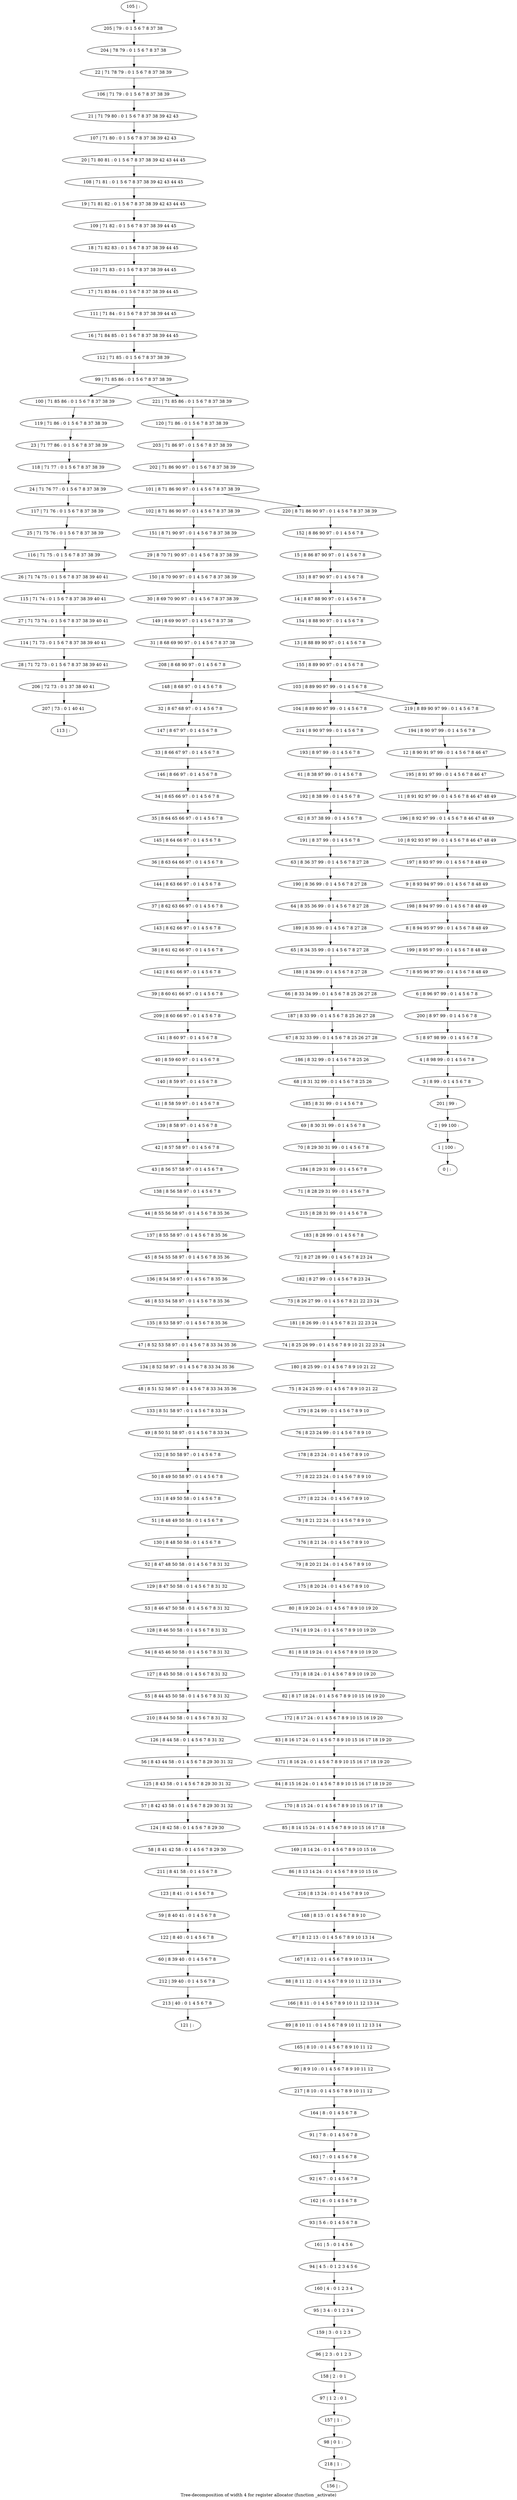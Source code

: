 digraph G {
graph [label="Tree-decomposition of width 4 for register allocator (function _activate)"]
0[label="0 | : "];
1[label="1 | 100 : "];
2[label="2 | 99 100 : "];
3[label="3 | 8 99 : 0 1 4 5 6 7 8 "];
4[label="4 | 8 98 99 : 0 1 4 5 6 7 8 "];
5[label="5 | 8 97 98 99 : 0 1 4 5 6 7 8 "];
6[label="6 | 8 96 97 99 : 0 1 4 5 6 7 8 "];
7[label="7 | 8 95 96 97 99 : 0 1 4 5 6 7 8 48 49 "];
8[label="8 | 8 94 95 97 99 : 0 1 4 5 6 7 8 48 49 "];
9[label="9 | 8 93 94 97 99 : 0 1 4 5 6 7 8 48 49 "];
10[label="10 | 8 92 93 97 99 : 0 1 4 5 6 7 8 46 47 48 49 "];
11[label="11 | 8 91 92 97 99 : 0 1 4 5 6 7 8 46 47 48 49 "];
12[label="12 | 8 90 91 97 99 : 0 1 4 5 6 7 8 46 47 "];
13[label="13 | 8 88 89 90 97 : 0 1 4 5 6 7 8 "];
14[label="14 | 8 87 88 90 97 : 0 1 4 5 6 7 8 "];
15[label="15 | 8 86 87 90 97 : 0 1 4 5 6 7 8 "];
16[label="16 | 71 84 85 : 0 1 5 6 7 8 37 38 39 44 45 "];
17[label="17 | 71 83 84 : 0 1 5 6 7 8 37 38 39 44 45 "];
18[label="18 | 71 82 83 : 0 1 5 6 7 8 37 38 39 44 45 "];
19[label="19 | 71 81 82 : 0 1 5 6 7 8 37 38 39 42 43 44 45 "];
20[label="20 | 71 80 81 : 0 1 5 6 7 8 37 38 39 42 43 44 45 "];
21[label="21 | 71 79 80 : 0 1 5 6 7 8 37 38 39 42 43 "];
22[label="22 | 71 78 79 : 0 1 5 6 7 8 37 38 39 "];
23[label="23 | 71 77 86 : 0 1 5 6 7 8 37 38 39 "];
24[label="24 | 71 76 77 : 0 1 5 6 7 8 37 38 39 "];
25[label="25 | 71 75 76 : 0 1 5 6 7 8 37 38 39 "];
26[label="26 | 71 74 75 : 0 1 5 6 7 8 37 38 39 40 41 "];
27[label="27 | 71 73 74 : 0 1 5 6 7 8 37 38 39 40 41 "];
28[label="28 | 71 72 73 : 0 1 5 6 7 8 37 38 39 40 41 "];
29[label="29 | 8 70 71 90 97 : 0 1 4 5 6 7 8 37 38 39 "];
30[label="30 | 8 69 70 90 97 : 0 1 4 5 6 7 8 37 38 39 "];
31[label="31 | 8 68 69 90 97 : 0 1 4 5 6 7 8 37 38 "];
32[label="32 | 8 67 68 97 : 0 1 4 5 6 7 8 "];
33[label="33 | 8 66 67 97 : 0 1 4 5 6 7 8 "];
34[label="34 | 8 65 66 97 : 0 1 4 5 6 7 8 "];
35[label="35 | 8 64 65 66 97 : 0 1 4 5 6 7 8 "];
36[label="36 | 8 63 64 66 97 : 0 1 4 5 6 7 8 "];
37[label="37 | 8 62 63 66 97 : 0 1 4 5 6 7 8 "];
38[label="38 | 8 61 62 66 97 : 0 1 4 5 6 7 8 "];
39[label="39 | 8 60 61 66 97 : 0 1 4 5 6 7 8 "];
40[label="40 | 8 59 60 97 : 0 1 4 5 6 7 8 "];
41[label="41 | 8 58 59 97 : 0 1 4 5 6 7 8 "];
42[label="42 | 8 57 58 97 : 0 1 4 5 6 7 8 "];
43[label="43 | 8 56 57 58 97 : 0 1 4 5 6 7 8 "];
44[label="44 | 8 55 56 58 97 : 0 1 4 5 6 7 8 35 36 "];
45[label="45 | 8 54 55 58 97 : 0 1 4 5 6 7 8 35 36 "];
46[label="46 | 8 53 54 58 97 : 0 1 4 5 6 7 8 35 36 "];
47[label="47 | 8 52 53 58 97 : 0 1 4 5 6 7 8 33 34 35 36 "];
48[label="48 | 8 51 52 58 97 : 0 1 4 5 6 7 8 33 34 35 36 "];
49[label="49 | 8 50 51 58 97 : 0 1 4 5 6 7 8 33 34 "];
50[label="50 | 8 49 50 58 97 : 0 1 4 5 6 7 8 "];
51[label="51 | 8 48 49 50 58 : 0 1 4 5 6 7 8 "];
52[label="52 | 8 47 48 50 58 : 0 1 4 5 6 7 8 31 32 "];
53[label="53 | 8 46 47 50 58 : 0 1 4 5 6 7 8 31 32 "];
54[label="54 | 8 45 46 50 58 : 0 1 4 5 6 7 8 31 32 "];
55[label="55 | 8 44 45 50 58 : 0 1 4 5 6 7 8 31 32 "];
56[label="56 | 8 43 44 58 : 0 1 4 5 6 7 8 29 30 31 32 "];
57[label="57 | 8 42 43 58 : 0 1 4 5 6 7 8 29 30 31 32 "];
58[label="58 | 8 41 42 58 : 0 1 4 5 6 7 8 29 30 "];
59[label="59 | 8 40 41 : 0 1 4 5 6 7 8 "];
60[label="60 | 8 39 40 : 0 1 4 5 6 7 8 "];
61[label="61 | 8 38 97 99 : 0 1 4 5 6 7 8 "];
62[label="62 | 8 37 38 99 : 0 1 4 5 6 7 8 "];
63[label="63 | 8 36 37 99 : 0 1 4 5 6 7 8 27 28 "];
64[label="64 | 8 35 36 99 : 0 1 4 5 6 7 8 27 28 "];
65[label="65 | 8 34 35 99 : 0 1 4 5 6 7 8 27 28 "];
66[label="66 | 8 33 34 99 : 0 1 4 5 6 7 8 25 26 27 28 "];
67[label="67 | 8 32 33 99 : 0 1 4 5 6 7 8 25 26 27 28 "];
68[label="68 | 8 31 32 99 : 0 1 4 5 6 7 8 25 26 "];
69[label="69 | 8 30 31 99 : 0 1 4 5 6 7 8 "];
70[label="70 | 8 29 30 31 99 : 0 1 4 5 6 7 8 "];
71[label="71 | 8 28 29 31 99 : 0 1 4 5 6 7 8 "];
72[label="72 | 8 27 28 99 : 0 1 4 5 6 7 8 23 24 "];
73[label="73 | 8 26 27 99 : 0 1 4 5 6 7 8 21 22 23 24 "];
74[label="74 | 8 25 26 99 : 0 1 4 5 6 7 8 9 10 21 22 23 24 "];
75[label="75 | 8 24 25 99 : 0 1 4 5 6 7 8 9 10 21 22 "];
76[label="76 | 8 23 24 99 : 0 1 4 5 6 7 8 9 10 "];
77[label="77 | 8 22 23 24 : 0 1 4 5 6 7 8 9 10 "];
78[label="78 | 8 21 22 24 : 0 1 4 5 6 7 8 9 10 "];
79[label="79 | 8 20 21 24 : 0 1 4 5 6 7 8 9 10 "];
80[label="80 | 8 19 20 24 : 0 1 4 5 6 7 8 9 10 19 20 "];
81[label="81 | 8 18 19 24 : 0 1 4 5 6 7 8 9 10 19 20 "];
82[label="82 | 8 17 18 24 : 0 1 4 5 6 7 8 9 10 15 16 19 20 "];
83[label="83 | 8 16 17 24 : 0 1 4 5 6 7 8 9 10 15 16 17 18 19 20 "];
84[label="84 | 8 15 16 24 : 0 1 4 5 6 7 8 9 10 15 16 17 18 19 20 "];
85[label="85 | 8 14 15 24 : 0 1 4 5 6 7 8 9 10 15 16 17 18 "];
86[label="86 | 8 13 14 24 : 0 1 4 5 6 7 8 9 10 15 16 "];
87[label="87 | 8 12 13 : 0 1 4 5 6 7 8 9 10 13 14 "];
88[label="88 | 8 11 12 : 0 1 4 5 6 7 8 9 10 11 12 13 14 "];
89[label="89 | 8 10 11 : 0 1 4 5 6 7 8 9 10 11 12 13 14 "];
90[label="90 | 8 9 10 : 0 1 4 5 6 7 8 9 10 11 12 "];
91[label="91 | 7 8 : 0 1 4 5 6 7 8 "];
92[label="92 | 6 7 : 0 1 4 5 6 7 8 "];
93[label="93 | 5 6 : 0 1 4 5 6 7 8 "];
94[label="94 | 4 5 : 0 1 2 3 4 5 6 "];
95[label="95 | 3 4 : 0 1 2 3 4 "];
96[label="96 | 2 3 : 0 1 2 3 "];
97[label="97 | 1 2 : 0 1 "];
98[label="98 | 0 1 : "];
99[label="99 | 71 85 86 : 0 1 5 6 7 8 37 38 39 "];
100[label="100 | 71 85 86 : 0 1 5 6 7 8 37 38 39 "];
101[label="101 | 8 71 86 90 97 : 0 1 4 5 6 7 8 37 38 39 "];
102[label="102 | 8 71 86 90 97 : 0 1 4 5 6 7 8 37 38 39 "];
103[label="103 | 8 89 90 97 99 : 0 1 4 5 6 7 8 "];
104[label="104 | 8 89 90 97 99 : 0 1 4 5 6 7 8 "];
105[label="105 | : "];
106[label="106 | 71 79 : 0 1 5 6 7 8 37 38 39 "];
107[label="107 | 71 80 : 0 1 5 6 7 8 37 38 39 42 43 "];
108[label="108 | 71 81 : 0 1 5 6 7 8 37 38 39 42 43 44 45 "];
109[label="109 | 71 82 : 0 1 5 6 7 8 37 38 39 44 45 "];
110[label="110 | 71 83 : 0 1 5 6 7 8 37 38 39 44 45 "];
111[label="111 | 71 84 : 0 1 5 6 7 8 37 38 39 44 45 "];
112[label="112 | 71 85 : 0 1 5 6 7 8 37 38 39 "];
113[label="113 | : "];
114[label="114 | 71 73 : 0 1 5 6 7 8 37 38 39 40 41 "];
115[label="115 | 71 74 : 0 1 5 6 7 8 37 38 39 40 41 "];
116[label="116 | 71 75 : 0 1 5 6 7 8 37 38 39 "];
117[label="117 | 71 76 : 0 1 5 6 7 8 37 38 39 "];
118[label="118 | 71 77 : 0 1 5 6 7 8 37 38 39 "];
119[label="119 | 71 86 : 0 1 5 6 7 8 37 38 39 "];
120[label="120 | 71 86 : 0 1 5 6 7 8 37 38 39 "];
121[label="121 | : "];
122[label="122 | 8 40 : 0 1 4 5 6 7 8 "];
123[label="123 | 8 41 : 0 1 4 5 6 7 8 "];
124[label="124 | 8 42 58 : 0 1 4 5 6 7 8 29 30 "];
125[label="125 | 8 43 58 : 0 1 4 5 6 7 8 29 30 31 32 "];
126[label="126 | 8 44 58 : 0 1 4 5 6 7 8 31 32 "];
127[label="127 | 8 45 50 58 : 0 1 4 5 6 7 8 31 32 "];
128[label="128 | 8 46 50 58 : 0 1 4 5 6 7 8 31 32 "];
129[label="129 | 8 47 50 58 : 0 1 4 5 6 7 8 31 32 "];
130[label="130 | 8 48 50 58 : 0 1 4 5 6 7 8 "];
131[label="131 | 8 49 50 58 : 0 1 4 5 6 7 8 "];
132[label="132 | 8 50 58 97 : 0 1 4 5 6 7 8 "];
133[label="133 | 8 51 58 97 : 0 1 4 5 6 7 8 33 34 "];
134[label="134 | 8 52 58 97 : 0 1 4 5 6 7 8 33 34 35 36 "];
135[label="135 | 8 53 58 97 : 0 1 4 5 6 7 8 35 36 "];
136[label="136 | 8 54 58 97 : 0 1 4 5 6 7 8 35 36 "];
137[label="137 | 8 55 58 97 : 0 1 4 5 6 7 8 35 36 "];
138[label="138 | 8 56 58 97 : 0 1 4 5 6 7 8 "];
139[label="139 | 8 58 97 : 0 1 4 5 6 7 8 "];
140[label="140 | 8 59 97 : 0 1 4 5 6 7 8 "];
141[label="141 | 8 60 97 : 0 1 4 5 6 7 8 "];
142[label="142 | 8 61 66 97 : 0 1 4 5 6 7 8 "];
143[label="143 | 8 62 66 97 : 0 1 4 5 6 7 8 "];
144[label="144 | 8 63 66 97 : 0 1 4 5 6 7 8 "];
145[label="145 | 8 64 66 97 : 0 1 4 5 6 7 8 "];
146[label="146 | 8 66 97 : 0 1 4 5 6 7 8 "];
147[label="147 | 8 67 97 : 0 1 4 5 6 7 8 "];
148[label="148 | 8 68 97 : 0 1 4 5 6 7 8 "];
149[label="149 | 8 69 90 97 : 0 1 4 5 6 7 8 37 38 "];
150[label="150 | 8 70 90 97 : 0 1 4 5 6 7 8 37 38 39 "];
151[label="151 | 8 71 90 97 : 0 1 4 5 6 7 8 37 38 39 "];
152[label="152 | 8 86 90 97 : 0 1 4 5 6 7 8 "];
153[label="153 | 8 87 90 97 : 0 1 4 5 6 7 8 "];
154[label="154 | 8 88 90 97 : 0 1 4 5 6 7 8 "];
155[label="155 | 8 89 90 97 : 0 1 4 5 6 7 8 "];
156[label="156 | : "];
157[label="157 | 1 : "];
158[label="158 | 2 : 0 1 "];
159[label="159 | 3 : 0 1 2 3 "];
160[label="160 | 4 : 0 1 2 3 4 "];
161[label="161 | 5 : 0 1 4 5 6 "];
162[label="162 | 6 : 0 1 4 5 6 7 8 "];
163[label="163 | 7 : 0 1 4 5 6 7 8 "];
164[label="164 | 8 : 0 1 4 5 6 7 8 "];
165[label="165 | 8 10 : 0 1 4 5 6 7 8 9 10 11 12 "];
166[label="166 | 8 11 : 0 1 4 5 6 7 8 9 10 11 12 13 14 "];
167[label="167 | 8 12 : 0 1 4 5 6 7 8 9 10 13 14 "];
168[label="168 | 8 13 : 0 1 4 5 6 7 8 9 10 "];
169[label="169 | 8 14 24 : 0 1 4 5 6 7 8 9 10 15 16 "];
170[label="170 | 8 15 24 : 0 1 4 5 6 7 8 9 10 15 16 17 18 "];
171[label="171 | 8 16 24 : 0 1 4 5 6 7 8 9 10 15 16 17 18 19 20 "];
172[label="172 | 8 17 24 : 0 1 4 5 6 7 8 9 10 15 16 19 20 "];
173[label="173 | 8 18 24 : 0 1 4 5 6 7 8 9 10 19 20 "];
174[label="174 | 8 19 24 : 0 1 4 5 6 7 8 9 10 19 20 "];
175[label="175 | 8 20 24 : 0 1 4 5 6 7 8 9 10 "];
176[label="176 | 8 21 24 : 0 1 4 5 6 7 8 9 10 "];
177[label="177 | 8 22 24 : 0 1 4 5 6 7 8 9 10 "];
178[label="178 | 8 23 24 : 0 1 4 5 6 7 8 9 10 "];
179[label="179 | 8 24 99 : 0 1 4 5 6 7 8 9 10 "];
180[label="180 | 8 25 99 : 0 1 4 5 6 7 8 9 10 21 22 "];
181[label="181 | 8 26 99 : 0 1 4 5 6 7 8 21 22 23 24 "];
182[label="182 | 8 27 99 : 0 1 4 5 6 7 8 23 24 "];
183[label="183 | 8 28 99 : 0 1 4 5 6 7 8 "];
184[label="184 | 8 29 31 99 : 0 1 4 5 6 7 8 "];
185[label="185 | 8 31 99 : 0 1 4 5 6 7 8 "];
186[label="186 | 8 32 99 : 0 1 4 5 6 7 8 25 26 "];
187[label="187 | 8 33 99 : 0 1 4 5 6 7 8 25 26 27 28 "];
188[label="188 | 8 34 99 : 0 1 4 5 6 7 8 27 28 "];
189[label="189 | 8 35 99 : 0 1 4 5 6 7 8 27 28 "];
190[label="190 | 8 36 99 : 0 1 4 5 6 7 8 27 28 "];
191[label="191 | 8 37 99 : 0 1 4 5 6 7 8 "];
192[label="192 | 8 38 99 : 0 1 4 5 6 7 8 "];
193[label="193 | 8 97 99 : 0 1 4 5 6 7 8 "];
194[label="194 | 8 90 97 99 : 0 1 4 5 6 7 8 "];
195[label="195 | 8 91 97 99 : 0 1 4 5 6 7 8 46 47 "];
196[label="196 | 8 92 97 99 : 0 1 4 5 6 7 8 46 47 48 49 "];
197[label="197 | 8 93 97 99 : 0 1 4 5 6 7 8 48 49 "];
198[label="198 | 8 94 97 99 : 0 1 4 5 6 7 8 48 49 "];
199[label="199 | 8 95 97 99 : 0 1 4 5 6 7 8 48 49 "];
200[label="200 | 8 97 99 : 0 1 4 5 6 7 8 "];
201[label="201 | 99 : "];
202[label="202 | 71 86 90 97 : 0 1 5 6 7 8 37 38 39 "];
203[label="203 | 71 86 97 : 0 1 5 6 7 8 37 38 39 "];
204[label="204 | 78 79 : 0 1 5 6 7 8 37 38 "];
205[label="205 | 79 : 0 1 5 6 7 8 37 38 "];
206[label="206 | 72 73 : 0 1 37 38 40 41 "];
207[label="207 | 73 : 0 1 40 41 "];
208[label="208 | 8 68 90 97 : 0 1 4 5 6 7 8 "];
209[label="209 | 8 60 66 97 : 0 1 4 5 6 7 8 "];
210[label="210 | 8 44 50 58 : 0 1 4 5 6 7 8 31 32 "];
211[label="211 | 8 41 58 : 0 1 4 5 6 7 8 "];
212[label="212 | 39 40 : 0 1 4 5 6 7 8 "];
213[label="213 | 40 : 0 1 4 5 6 7 8 "];
214[label="214 | 8 90 97 99 : 0 1 4 5 6 7 8 "];
215[label="215 | 8 28 31 99 : 0 1 4 5 6 7 8 "];
216[label="216 | 8 13 24 : 0 1 4 5 6 7 8 9 10 "];
217[label="217 | 8 10 : 0 1 4 5 6 7 8 9 10 11 12 "];
218[label="218 | 1 : "];
219[label="219 | 8 89 90 97 99 : 0 1 4 5 6 7 8 "];
220[label="220 | 8 71 86 90 97 : 0 1 4 5 6 7 8 37 38 39 "];
221[label="221 | 71 85 86 : 0 1 5 6 7 8 37 38 39 "];
34->35 ;
42->43 ;
69->70 ;
114->28 ;
27->114 ;
115->27 ;
26->115 ;
116->26 ;
25->116 ;
117->25 ;
24->117 ;
118->24 ;
23->118 ;
119->23 ;
100->119 ;
122->60 ;
59->122 ;
123->59 ;
124->58 ;
57->124 ;
125->57 ;
56->125 ;
126->56 ;
127->55 ;
54->127 ;
128->54 ;
53->128 ;
129->53 ;
52->129 ;
130->52 ;
51->130 ;
131->51 ;
50->131 ;
132->50 ;
49->132 ;
133->49 ;
48->133 ;
134->48 ;
47->134 ;
135->47 ;
46->135 ;
136->46 ;
45->136 ;
137->45 ;
44->137 ;
138->44 ;
43->138 ;
139->42 ;
41->139 ;
140->41 ;
40->140 ;
141->40 ;
142->39 ;
38->142 ;
143->38 ;
37->143 ;
144->37 ;
36->144 ;
145->36 ;
35->145 ;
146->34 ;
33->146 ;
147->33 ;
32->147 ;
148->32 ;
149->31 ;
30->149 ;
150->30 ;
29->150 ;
151->29 ;
102->151 ;
157->98 ;
97->157 ;
158->97 ;
96->158 ;
159->96 ;
95->159 ;
160->95 ;
94->160 ;
161->94 ;
93->161 ;
162->93 ;
92->162 ;
163->92 ;
91->163 ;
164->91 ;
165->90 ;
89->165 ;
166->89 ;
88->166 ;
167->88 ;
87->167 ;
168->87 ;
169->86 ;
85->169 ;
170->85 ;
84->170 ;
171->84 ;
83->171 ;
172->83 ;
82->172 ;
173->82 ;
81->173 ;
174->81 ;
80->174 ;
175->80 ;
79->175 ;
176->79 ;
78->176 ;
177->78 ;
77->177 ;
178->77 ;
76->178 ;
179->76 ;
75->179 ;
180->75 ;
74->180 ;
181->74 ;
73->181 ;
182->73 ;
72->182 ;
183->72 ;
184->71 ;
70->184 ;
185->69 ;
68->185 ;
186->68 ;
67->186 ;
187->67 ;
66->187 ;
188->66 ;
65->188 ;
189->65 ;
64->189 ;
190->64 ;
63->190 ;
191->63 ;
62->191 ;
192->62 ;
61->192 ;
193->61 ;
28->206 ;
207->113 ;
206->207 ;
208->148 ;
31->208 ;
209->141 ;
39->209 ;
210->126 ;
55->210 ;
211->123 ;
58->211 ;
60->212 ;
213->121 ;
212->213 ;
214->193 ;
104->214 ;
215->183 ;
71->215 ;
216->168 ;
86->216 ;
217->164 ;
90->217 ;
218->156 ;
98->218 ;
105->205 ;
205->204 ;
204->22 ;
22->106 ;
106->21 ;
21->107 ;
107->20 ;
20->108 ;
108->19 ;
19->109 ;
109->18 ;
18->110 ;
110->17 ;
17->111 ;
111->16 ;
16->112 ;
112->99 ;
120->203 ;
203->202 ;
202->101 ;
152->15 ;
15->153 ;
153->14 ;
14->154 ;
154->13 ;
13->155 ;
155->103 ;
194->12 ;
12->195 ;
195->11 ;
11->196 ;
196->10 ;
10->197 ;
197->9 ;
9->198 ;
198->8 ;
8->199 ;
199->7 ;
7->6 ;
6->200 ;
200->5 ;
5->4 ;
4->3 ;
3->201 ;
201->2 ;
2->1 ;
1->0 ;
219->194 ;
220->152 ;
221->120 ;
103->104 ;
103->219 ;
101->102 ;
101->220 ;
99->100 ;
99->221 ;
}
